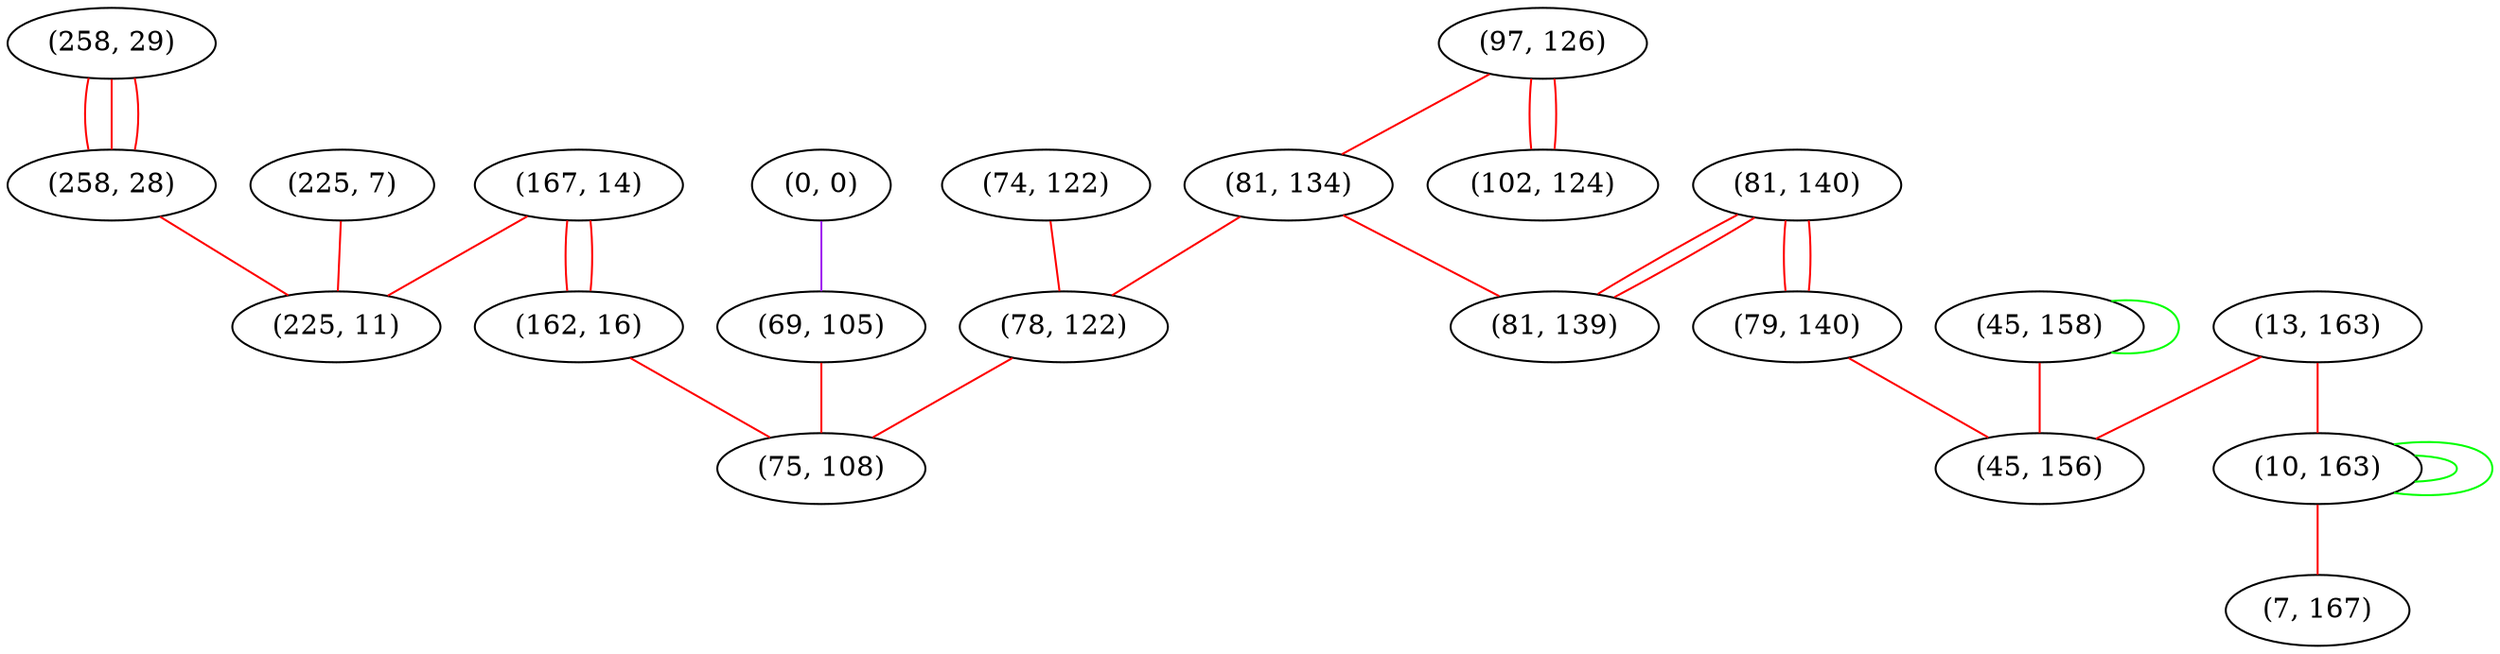 graph "" {
"(258, 29)";
"(81, 140)";
"(74, 122)";
"(45, 158)";
"(97, 126)";
"(0, 0)";
"(13, 163)";
"(102, 124)";
"(225, 7)";
"(79, 140)";
"(69, 105)";
"(167, 14)";
"(81, 134)";
"(258, 28)";
"(10, 163)";
"(81, 139)";
"(7, 167)";
"(45, 156)";
"(78, 122)";
"(162, 16)";
"(225, 11)";
"(75, 108)";
"(258, 29)" -- "(258, 28)"  [color=red, key=0, weight=1];
"(258, 29)" -- "(258, 28)"  [color=red, key=1, weight=1];
"(258, 29)" -- "(258, 28)"  [color=red, key=2, weight=1];
"(81, 140)" -- "(79, 140)"  [color=red, key=0, weight=1];
"(81, 140)" -- "(79, 140)"  [color=red, key=1, weight=1];
"(81, 140)" -- "(81, 139)"  [color=red, key=0, weight=1];
"(81, 140)" -- "(81, 139)"  [color=red, key=1, weight=1];
"(74, 122)" -- "(78, 122)"  [color=red, key=0, weight=1];
"(45, 158)" -- "(45, 158)"  [color=green, key=0, weight=2];
"(45, 158)" -- "(45, 156)"  [color=red, key=0, weight=1];
"(97, 126)" -- "(102, 124)"  [color=red, key=0, weight=1];
"(97, 126)" -- "(102, 124)"  [color=red, key=1, weight=1];
"(97, 126)" -- "(81, 134)"  [color=red, key=0, weight=1];
"(0, 0)" -- "(69, 105)"  [color=purple, key=0, weight=4];
"(13, 163)" -- "(45, 156)"  [color=red, key=0, weight=1];
"(13, 163)" -- "(10, 163)"  [color=red, key=0, weight=1];
"(225, 7)" -- "(225, 11)"  [color=red, key=0, weight=1];
"(79, 140)" -- "(45, 156)"  [color=red, key=0, weight=1];
"(69, 105)" -- "(75, 108)"  [color=red, key=0, weight=1];
"(167, 14)" -- "(162, 16)"  [color=red, key=0, weight=1];
"(167, 14)" -- "(162, 16)"  [color=red, key=1, weight=1];
"(167, 14)" -- "(225, 11)"  [color=red, key=0, weight=1];
"(81, 134)" -- "(81, 139)"  [color=red, key=0, weight=1];
"(81, 134)" -- "(78, 122)"  [color=red, key=0, weight=1];
"(258, 28)" -- "(225, 11)"  [color=red, key=0, weight=1];
"(10, 163)" -- "(10, 163)"  [color=green, key=0, weight=2];
"(10, 163)" -- "(10, 163)"  [color=green, key=1, weight=2];
"(10, 163)" -- "(7, 167)"  [color=red, key=0, weight=1];
"(78, 122)" -- "(75, 108)"  [color=red, key=0, weight=1];
"(162, 16)" -- "(75, 108)"  [color=red, key=0, weight=1];
}
